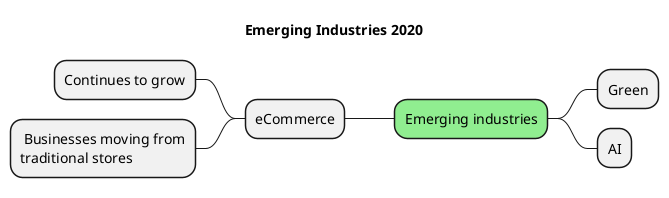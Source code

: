 @startmindmap

title Emerging Industries 2020

*[#lightgreen] Emerging industries

** Green
** AI

left side

' === eCommerce === '
** eCommerce
*** Continues to grow
***: Businesses moving from
traditional stores;

@endmindmap
